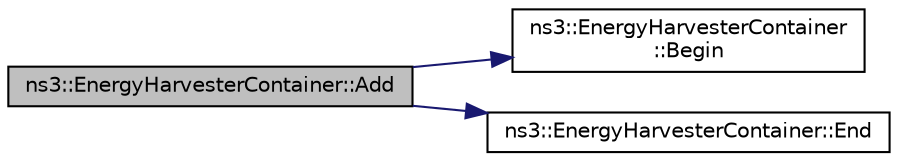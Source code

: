 digraph "ns3::EnergyHarvesterContainer::Add"
{
  edge [fontname="Helvetica",fontsize="10",labelfontname="Helvetica",labelfontsize="10"];
  node [fontname="Helvetica",fontsize="10",shape=record];
  rankdir="LR";
  Node1 [label="ns3::EnergyHarvesterContainer::Add",height=0.2,width=0.4,color="black", fillcolor="grey75", style="filled", fontcolor="black"];
  Node1 -> Node2 [color="midnightblue",fontsize="10",style="solid"];
  Node2 [label="ns3::EnergyHarvesterContainer\l::Begin",height=0.2,width=0.4,color="black", fillcolor="white", style="filled",URL="$dd/dcb/classns3_1_1EnergyHarvesterContainer.html#a4071b79723146cc48acfa48a432659e5",tooltip="Get an iterator which refers to the first EnergyHarvester pointer in the container. "];
  Node1 -> Node3 [color="midnightblue",fontsize="10",style="solid"];
  Node3 [label="ns3::EnergyHarvesterContainer::End",height=0.2,width=0.4,color="black", fillcolor="white", style="filled",URL="$dd/dcb/classns3_1_1EnergyHarvesterContainer.html#a3b2972b556168047b73bda3e70b2e7e6",tooltip="Get an iterator which refers to the last EnergyHarvester pointer in the container. "];
}
